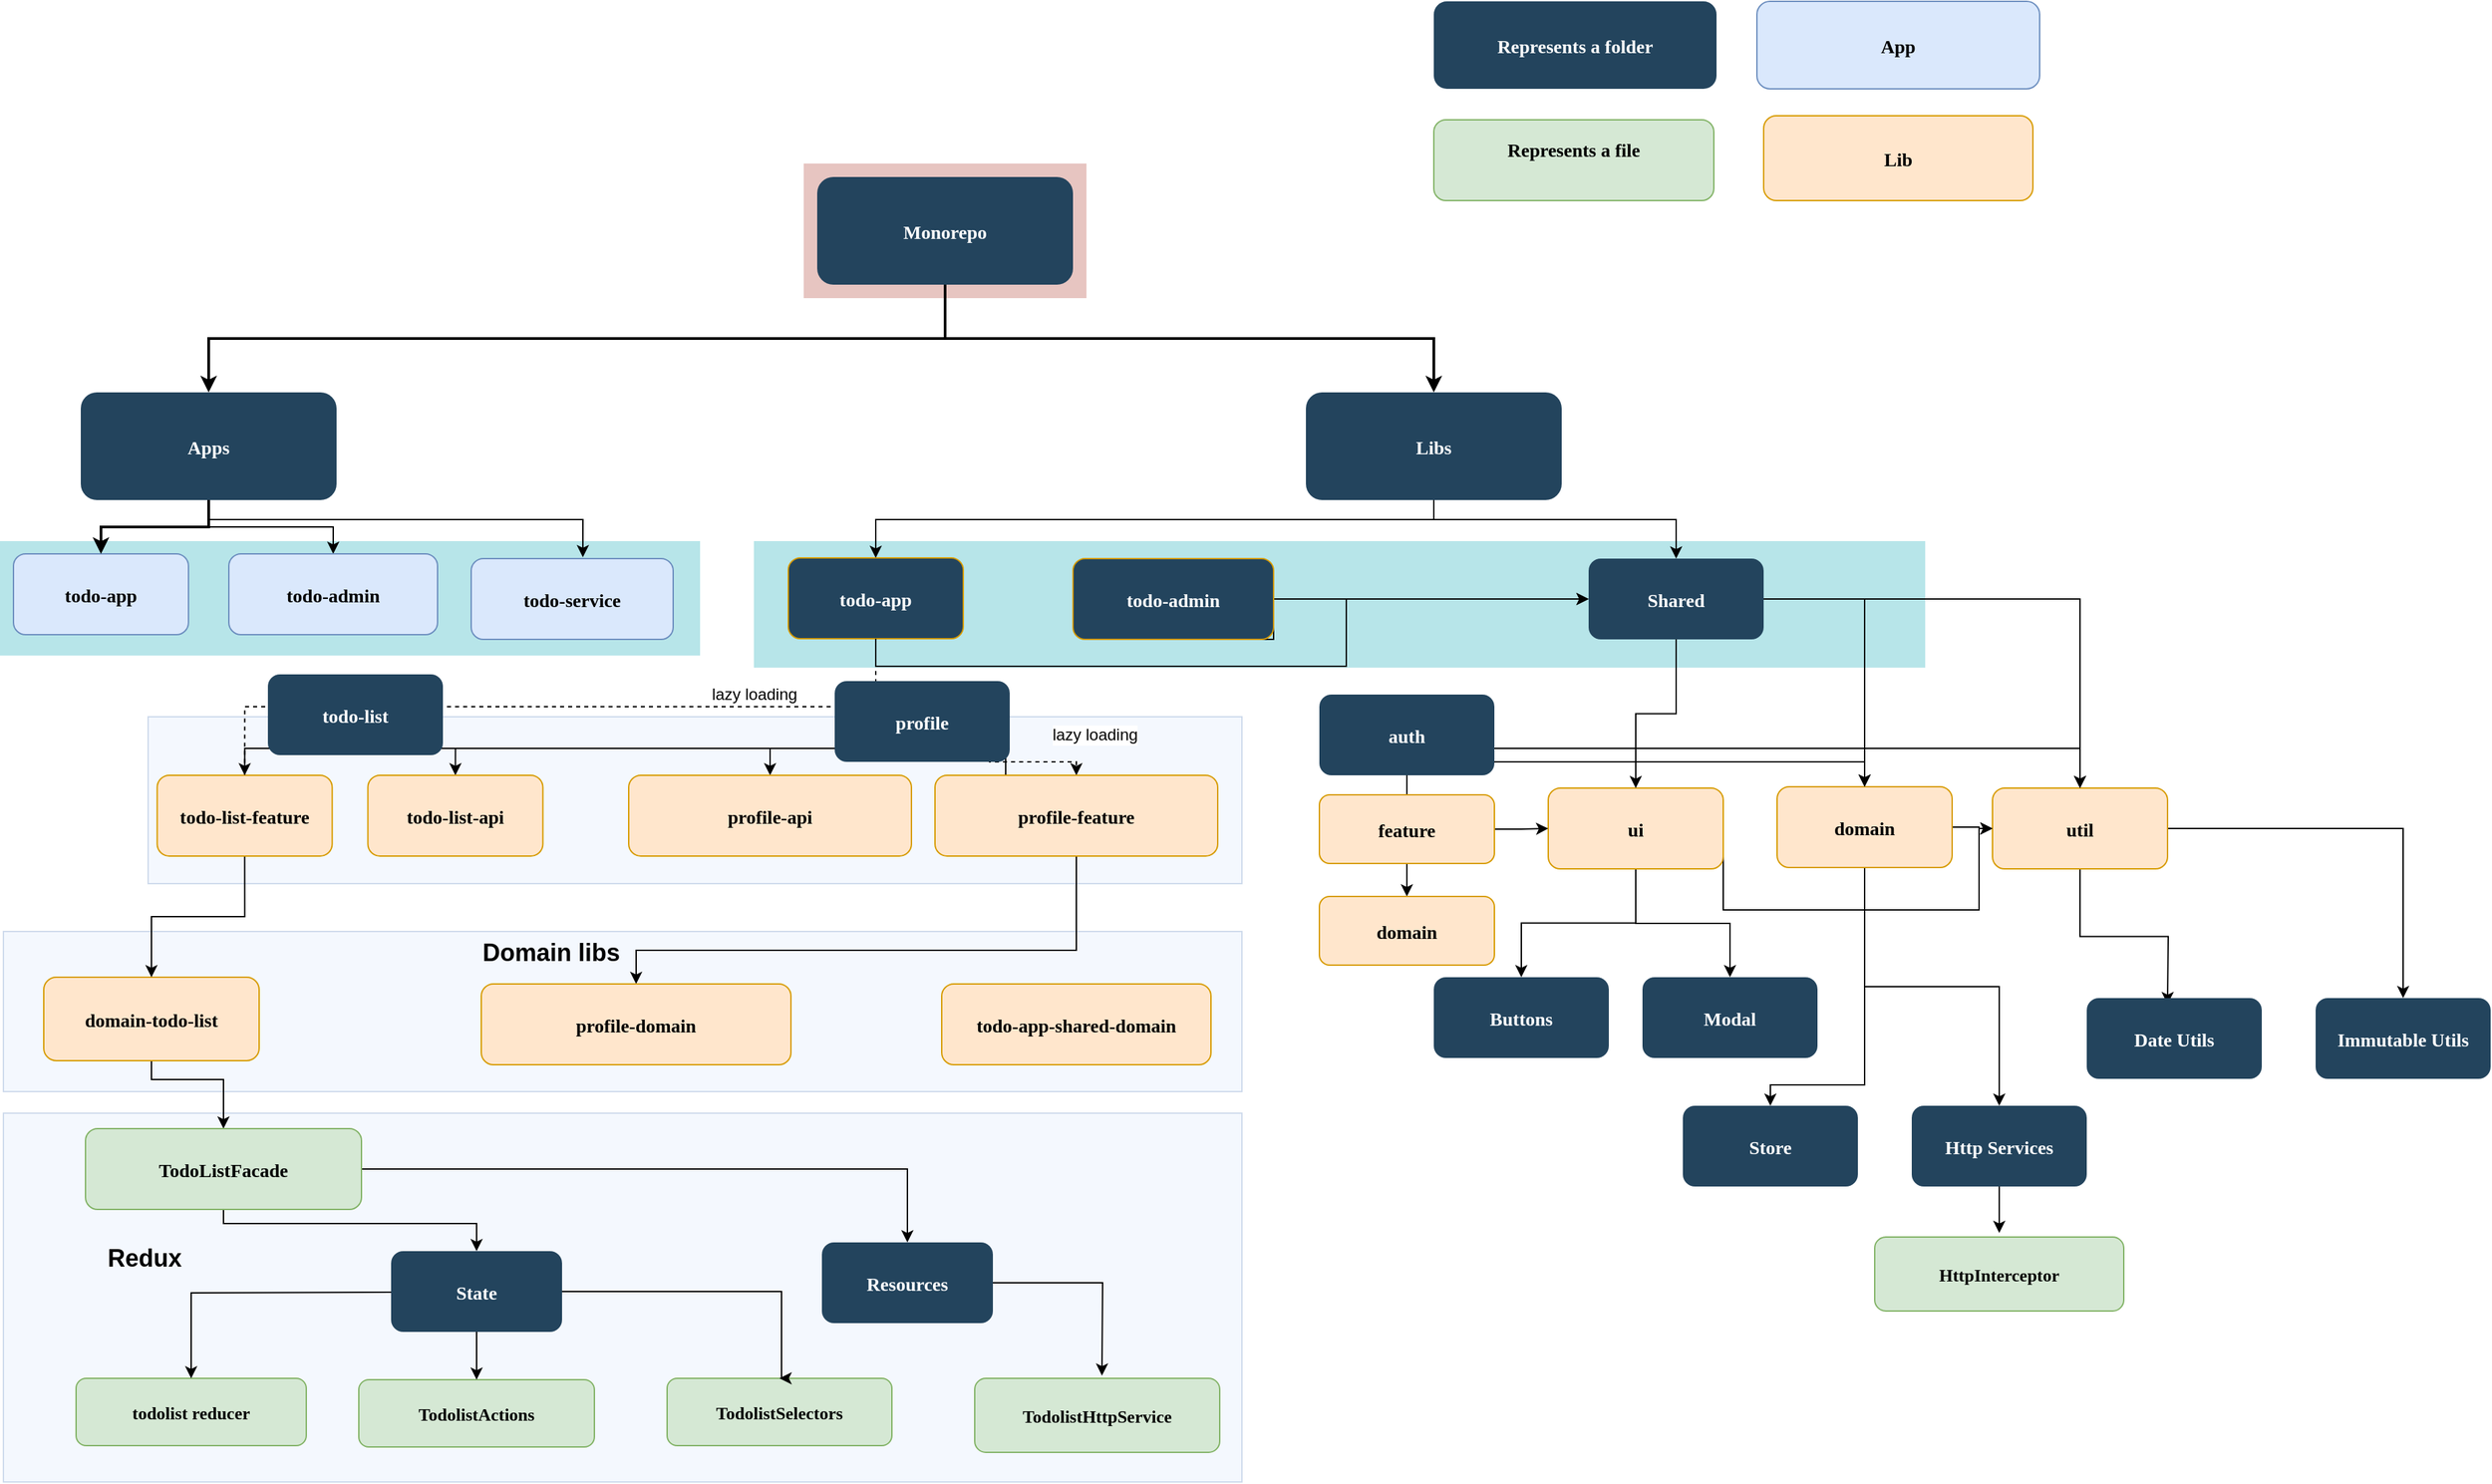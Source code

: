 <mxfile version="22.1.0" type="github">
  <diagram name="Page-1" id="cZp9jSOshoaABNh8flWf">
    <mxGraphModel dx="1779" dy="1174" grid="1" gridSize="10" guides="1" tooltips="1" connect="1" arrows="1" fold="1" page="1" pageScale="1" pageWidth="850" pageHeight="1100" math="0" shadow="0">
      <root>
        <mxCell id="0" />
        <mxCell id="1" parent="0" />
        <mxCell id="4BFQ7S2cintoldXeGL2Z-1" value="" style="fillColor=#dae8fc;strokeColor=#6c8ebf;opacity=30;" vertex="1" parent="1">
          <mxGeometry x="152.5" y="881" width="920" height="274" as="geometry" />
        </mxCell>
        <mxCell id="4BFQ7S2cintoldXeGL2Z-2" value="" style="fillColor=#dae8fc;strokeColor=#6c8ebf;opacity=30;" vertex="1" parent="1">
          <mxGeometry x="152.5" y="746" width="920" height="119" as="geometry" />
        </mxCell>
        <mxCell id="4BFQ7S2cintoldXeGL2Z-3" value="" style="fillColor=#dae8fc;strokeColor=#6c8ebf;opacity=30;" vertex="1" parent="1">
          <mxGeometry x="260" y="586.5" width="812.5" height="124" as="geometry" />
        </mxCell>
        <mxCell id="4BFQ7S2cintoldXeGL2Z-4" value="" style="fillColor=#AE4132;strokeColor=none;opacity=30;" vertex="1" parent="1">
          <mxGeometry x="747" y="175.5" width="210" height="100.0" as="geometry" />
        </mxCell>
        <mxCell id="4BFQ7S2cintoldXeGL2Z-5" value="" style="fillColor=#12AAB5;strokeColor=none;opacity=30;" vertex="1" parent="1">
          <mxGeometry x="710" y="456" width="870" height="94" as="geometry" />
        </mxCell>
        <mxCell id="4BFQ7S2cintoldXeGL2Z-6" value="" style="fillColor=#12AAB5;strokeColor=none;opacity=30;" vertex="1" parent="1">
          <mxGeometry x="150" y="456" width="520" height="85" as="geometry" />
        </mxCell>
        <mxCell id="4BFQ7S2cintoldXeGL2Z-7" value="Monorepo" style="rounded=1;fillColor=#23445D;gradientColor=none;strokeColor=none;fontColor=#FFFFFF;fontStyle=1;fontFamily=Tahoma;fontSize=14" vertex="1" parent="1">
          <mxGeometry x="757" y="185.5" width="190" height="80" as="geometry" />
        </mxCell>
        <mxCell id="4BFQ7S2cintoldXeGL2Z-8" style="edgeStyle=orthogonalEdgeStyle;rounded=0;orthogonalLoop=1;jettySize=auto;html=1;entryX=0.5;entryY=0;entryDx=0;entryDy=0;" edge="1" parent="1" source="4BFQ7S2cintoldXeGL2Z-9" target="4BFQ7S2cintoldXeGL2Z-45">
          <mxGeometry relative="1" as="geometry">
            <Array as="points">
              <mxPoint x="1215" y="440" />
              <mxPoint x="1395" y="440" />
            </Array>
          </mxGeometry>
        </mxCell>
        <mxCell id="4BFQ7S2cintoldXeGL2Z-9" value="Libs" style="rounded=1;fillColor=#23445D;gradientColor=none;strokeColor=none;fontColor=#FFFFFF;fontStyle=1;fontFamily=Tahoma;fontSize=14" vertex="1" parent="1">
          <mxGeometry x="1120" y="345.5" width="190" height="80" as="geometry" />
        </mxCell>
        <mxCell id="4BFQ7S2cintoldXeGL2Z-10" style="edgeStyle=orthogonalEdgeStyle;rounded=0;orthogonalLoop=1;jettySize=auto;html=1;entryX=0.5;entryY=0;entryDx=0;entryDy=0;" edge="1" parent="1" source="4BFQ7S2cintoldXeGL2Z-12" target="4BFQ7S2cintoldXeGL2Z-32">
          <mxGeometry relative="1" as="geometry" />
        </mxCell>
        <mxCell id="4BFQ7S2cintoldXeGL2Z-11" style="edgeStyle=orthogonalEdgeStyle;rounded=0;orthogonalLoop=1;jettySize=auto;html=1;entryX=0.553;entryY=-0.017;entryDx=0;entryDy=0;entryPerimeter=0;" edge="1" parent="1" source="4BFQ7S2cintoldXeGL2Z-12" target="4BFQ7S2cintoldXeGL2Z-31">
          <mxGeometry relative="1" as="geometry">
            <Array as="points">
              <mxPoint x="305" y="440" />
              <mxPoint x="583" y="440" />
            </Array>
          </mxGeometry>
        </mxCell>
        <mxCell id="4BFQ7S2cintoldXeGL2Z-12" value="Apps" style="rounded=1;fillColor=#23445D;gradientColor=none;strokeColor=none;fontColor=#FFFFFF;fontStyle=1;fontFamily=Tahoma;fontSize=14" vertex="1" parent="1">
          <mxGeometry x="210" y="345.5" width="190" height="80" as="geometry" />
        </mxCell>
        <mxCell id="4BFQ7S2cintoldXeGL2Z-13" value="todo-app" style="rounded=1;fillColor=#dae8fc;strokeColor=#6c8ebf;fontStyle=1;fontFamily=Tahoma;fontSize=14" vertex="1" parent="1">
          <mxGeometry x="160" y="465.5" width="130" height="60" as="geometry" />
        </mxCell>
        <mxCell id="4BFQ7S2cintoldXeGL2Z-14" style="edgeStyle=orthogonalEdgeStyle;rounded=0;orthogonalLoop=1;jettySize=auto;html=1;entryX=0.5;entryY=0;entryDx=0;entryDy=0;exitX=0.5;exitY=1;exitDx=0;exitDy=0;strokeColor=#000000;jumpStyle=arc;dashed=1;" edge="1" parent="1" source="4BFQ7S2cintoldXeGL2Z-17" target="4BFQ7S2cintoldXeGL2Z-41">
          <mxGeometry relative="1" as="geometry">
            <Array as="points">
              <mxPoint x="801" y="580" />
              <mxPoint x="885" y="580" />
              <mxPoint x="885" y="620" />
              <mxPoint x="950" y="620" />
            </Array>
          </mxGeometry>
        </mxCell>
        <mxCell id="4BFQ7S2cintoldXeGL2Z-15" value="lazy loading" style="text;html=1;resizable=0;points=[];align=center;verticalAlign=middle;labelBackgroundColor=#ffffff;" vertex="1" connectable="0" parent="4BFQ7S2cintoldXeGL2Z-14">
          <mxGeometry x="0.027" relative="1" as="geometry">
            <mxPoint x="85" y="20" as="offset" />
          </mxGeometry>
        </mxCell>
        <mxCell id="4BFQ7S2cintoldXeGL2Z-16" style="edgeStyle=orthogonalEdgeStyle;rounded=0;orthogonalLoop=1;jettySize=auto;html=1;exitX=0.5;exitY=1;exitDx=0;exitDy=0;entryX=0;entryY=0.5;entryDx=0;entryDy=0;" edge="1" parent="1" source="4BFQ7S2cintoldXeGL2Z-17" target="4BFQ7S2cintoldXeGL2Z-45">
          <mxGeometry relative="1" as="geometry">
            <Array as="points">
              <mxPoint x="801" y="549" />
              <mxPoint x="1150" y="549" />
              <mxPoint x="1150" y="499" />
            </Array>
          </mxGeometry>
        </mxCell>
        <mxCell id="4BFQ7S2cintoldXeGL2Z-17" value="todo-app" style="rounded=1;strokeColor=#d79b00;fontStyle=1;fontFamily=Tahoma;fontSize=14;fillColor=#23445D;fontColor=#FFFFFF;" vertex="1" parent="1">
          <mxGeometry x="735.5" y="468.5" width="130" height="60" as="geometry" />
        </mxCell>
        <mxCell id="4BFQ7S2cintoldXeGL2Z-18" style="edgeStyle=orthogonalEdgeStyle;rounded=0;orthogonalLoop=1;jettySize=auto;html=1;exitX=0.5;exitY=1;exitDx=0;exitDy=0;entryX=0.5;entryY=0;entryDx=0;entryDy=0;" edge="1" parent="1" source="4BFQ7S2cintoldXeGL2Z-19" target="4BFQ7S2cintoldXeGL2Z-59">
          <mxGeometry relative="1" as="geometry">
            <Array as="points">
              <mxPoint x="262.5" y="856" />
              <mxPoint x="316.5" y="856" />
            </Array>
          </mxGeometry>
        </mxCell>
        <mxCell id="4BFQ7S2cintoldXeGL2Z-19" value="domain-todo-list" style="rounded=1;fillColor=#ffe6cc;strokeColor=#d79b00;fontStyle=1;fontFamily=Tahoma;fontSize=14" vertex="1" parent="1">
          <mxGeometry x="182.5" y="780" width="160" height="62" as="geometry" />
        </mxCell>
        <mxCell id="4BFQ7S2cintoldXeGL2Z-20" style="edgeStyle=orthogonalEdgeStyle;rounded=0;orthogonalLoop=1;jettySize=auto;html=1;" edge="1" parent="1" source="4BFQ7S2cintoldXeGL2Z-22">
          <mxGeometry relative="1" as="geometry">
            <mxPoint x="1760" y="800" as="targetPoint" />
          </mxGeometry>
        </mxCell>
        <mxCell id="4BFQ7S2cintoldXeGL2Z-21" style="edgeStyle=orthogonalEdgeStyle;rounded=0;orthogonalLoop=1;jettySize=auto;html=1;entryX=0.5;entryY=0;entryDx=0;entryDy=0;" edge="1" parent="1" source="4BFQ7S2cintoldXeGL2Z-22" target="4BFQ7S2cintoldXeGL2Z-79">
          <mxGeometry relative="1" as="geometry" />
        </mxCell>
        <mxCell id="4BFQ7S2cintoldXeGL2Z-22" value="util" style="rounded=1;fillColor=#ffe6cc;strokeColor=#d79b00;fontStyle=1;fontFamily=Tahoma;fontSize=14" vertex="1" parent="1">
          <mxGeometry x="1630" y="639.5" width="130" height="60" as="geometry" />
        </mxCell>
        <mxCell id="4BFQ7S2cintoldXeGL2Z-23" style="edgeStyle=orthogonalEdgeStyle;rounded=0;orthogonalLoop=1;jettySize=auto;html=1;exitX=1;exitY=0.5;exitDx=0;exitDy=0;entryX=0;entryY=0.5;entryDx=0;entryDy=0;" edge="1" parent="1" source="4BFQ7S2cintoldXeGL2Z-26" target="4BFQ7S2cintoldXeGL2Z-22">
          <mxGeometry relative="1" as="geometry">
            <Array as="points">
              <mxPoint x="1430" y="730" />
              <mxPoint x="1620" y="730" />
              <mxPoint x="1620" y="670" />
            </Array>
          </mxGeometry>
        </mxCell>
        <mxCell id="4BFQ7S2cintoldXeGL2Z-24" style="edgeStyle=orthogonalEdgeStyle;rounded=0;orthogonalLoop=1;jettySize=auto;html=1;exitX=0.5;exitY=1;exitDx=0;exitDy=0;entryX=0.5;entryY=0;entryDx=0;entryDy=0;" edge="1" parent="1" source="4BFQ7S2cintoldXeGL2Z-26" target="4BFQ7S2cintoldXeGL2Z-46">
          <mxGeometry relative="1" as="geometry" />
        </mxCell>
        <mxCell id="4BFQ7S2cintoldXeGL2Z-25" style="edgeStyle=orthogonalEdgeStyle;rounded=0;orthogonalLoop=1;jettySize=auto;html=1;entryX=0.5;entryY=0;entryDx=0;entryDy=0;" edge="1" parent="1" source="4BFQ7S2cintoldXeGL2Z-26" target="4BFQ7S2cintoldXeGL2Z-47">
          <mxGeometry relative="1" as="geometry">
            <Array as="points">
              <mxPoint x="1365" y="740" />
              <mxPoint x="1435" y="740" />
            </Array>
          </mxGeometry>
        </mxCell>
        <mxCell id="4BFQ7S2cintoldXeGL2Z-26" value="ui" style="rounded=1;fillColor=#ffe6cc;strokeColor=#d79b00;fontStyle=1;fontFamily=Tahoma;fontSize=14" vertex="1" parent="1">
          <mxGeometry x="1300" y="639.5" width="130" height="60" as="geometry" />
        </mxCell>
        <mxCell id="4BFQ7S2cintoldXeGL2Z-27" value="" style="edgeStyle=elbowEdgeStyle;elbow=vertical;strokeWidth=2;rounded=0" edge="1" parent="1" source="4BFQ7S2cintoldXeGL2Z-7" target="4BFQ7S2cintoldXeGL2Z-9">
          <mxGeometry x="347" y="225.5" width="100" height="100" as="geometry">
            <mxPoint x="862.0" y="275.5" as="sourcePoint" />
            <mxPoint x="1467.0" y="345.5" as="targetPoint" />
          </mxGeometry>
        </mxCell>
        <mxCell id="4BFQ7S2cintoldXeGL2Z-28" value="" style="edgeStyle=elbowEdgeStyle;elbow=vertical;strokeWidth=2;rounded=0" edge="1" parent="1" source="4BFQ7S2cintoldXeGL2Z-7" target="4BFQ7S2cintoldXeGL2Z-12">
          <mxGeometry x="-23" y="135.5" width="100" height="100" as="geometry">
            <mxPoint x="-23" y="235.5" as="sourcePoint" />
            <mxPoint x="77" y="135.5" as="targetPoint" />
          </mxGeometry>
        </mxCell>
        <mxCell id="4BFQ7S2cintoldXeGL2Z-29" value="" style="edgeStyle=elbowEdgeStyle;elbow=vertical;strokeWidth=2;rounded=0" edge="1" parent="1" source="4BFQ7S2cintoldXeGL2Z-12" target="4BFQ7S2cintoldXeGL2Z-13">
          <mxGeometry x="80" y="145.5" width="100" height="100" as="geometry">
            <mxPoint x="80" y="245.5" as="sourcePoint" />
            <mxPoint x="180" y="145.5" as="targetPoint" />
          </mxGeometry>
        </mxCell>
        <mxCell id="4BFQ7S2cintoldXeGL2Z-30" value="" style="edgeStyle=elbowEdgeStyle;elbow=vertical;strokeWidth=1;rounded=0" edge="1" parent="1" source="4BFQ7S2cintoldXeGL2Z-9" target="4BFQ7S2cintoldXeGL2Z-17">
          <mxGeometry x="535" y="145.5" width="100" height="100" as="geometry">
            <mxPoint x="535" y="245.5" as="sourcePoint" />
            <mxPoint x="635" y="145.5" as="targetPoint" />
            <Array as="points">
              <mxPoint x="1010" y="440" />
            </Array>
          </mxGeometry>
        </mxCell>
        <mxCell id="4BFQ7S2cintoldXeGL2Z-31" value="todo-service" style="rounded=1;fillColor=#dae8fc;strokeColor=#6c8ebf;fontStyle=1;fontFamily=Tahoma;fontSize=14" vertex="1" parent="1">
          <mxGeometry x="500" y="469" width="150" height="60" as="geometry" />
        </mxCell>
        <mxCell id="4BFQ7S2cintoldXeGL2Z-32" value="todo-admin" style="rounded=1;fillColor=#dae8fc;strokeColor=#6c8ebf;fontStyle=1;fontFamily=Tahoma;fontSize=14" vertex="1" parent="1">
          <mxGeometry x="320" y="465.5" width="155" height="60" as="geometry" />
        </mxCell>
        <mxCell id="4BFQ7S2cintoldXeGL2Z-33" style="edgeStyle=orthogonalEdgeStyle;rounded=0;orthogonalLoop=1;jettySize=auto;html=1;exitX=1;exitY=0.5;exitDx=0;exitDy=0;entryX=0;entryY=0.5;entryDx=0;entryDy=0;" edge="1" parent="1" source="4BFQ7S2cintoldXeGL2Z-34" target="4BFQ7S2cintoldXeGL2Z-45">
          <mxGeometry relative="1" as="geometry">
            <Array as="points">
              <mxPoint x="1096" y="529" />
              <mxPoint x="1026" y="529" />
              <mxPoint x="1026" y="499" />
            </Array>
          </mxGeometry>
        </mxCell>
        <mxCell id="4BFQ7S2cintoldXeGL2Z-34" value="todo-admin" style="rounded=1;strokeColor=#d79b00;fontStyle=1;fontFamily=Tahoma;fontSize=14;fontColor=#FFFFFF;fillColor=#23445D;" vertex="1" parent="1">
          <mxGeometry x="947" y="469" width="149" height="60" as="geometry" />
        </mxCell>
        <mxCell id="4BFQ7S2cintoldXeGL2Z-35" style="edgeStyle=orthogonalEdgeStyle;rounded=0;orthogonalLoop=1;jettySize=auto;html=1;entryX=0;entryY=0.5;entryDx=0;entryDy=0;" edge="1" parent="1" source="4BFQ7S2cintoldXeGL2Z-38" target="4BFQ7S2cintoldXeGL2Z-22">
          <mxGeometry relative="1" as="geometry" />
        </mxCell>
        <mxCell id="4BFQ7S2cintoldXeGL2Z-36" style="edgeStyle=orthogonalEdgeStyle;rounded=0;orthogonalLoop=1;jettySize=auto;html=1;entryX=0.5;entryY=0;entryDx=0;entryDy=0;" edge="1" parent="1" source="4BFQ7S2cintoldXeGL2Z-38" target="4BFQ7S2cintoldXeGL2Z-54">
          <mxGeometry relative="1" as="geometry" />
        </mxCell>
        <mxCell id="4BFQ7S2cintoldXeGL2Z-37" style="edgeStyle=orthogonalEdgeStyle;rounded=0;orthogonalLoop=1;jettySize=auto;html=1;entryX=0.5;entryY=0;entryDx=0;entryDy=0;" edge="1" parent="1" source="4BFQ7S2cintoldXeGL2Z-38" target="4BFQ7S2cintoldXeGL2Z-55">
          <mxGeometry relative="1" as="geometry">
            <Array as="points">
              <mxPoint x="1535" y="860" />
              <mxPoint x="1465" y="860" />
            </Array>
          </mxGeometry>
        </mxCell>
        <mxCell id="4BFQ7S2cintoldXeGL2Z-38" value="domain" style="rounded=1;fillColor=#ffe6cc;strokeColor=#d79b00;fontStyle=1;fontFamily=Tahoma;fontSize=14" vertex="1" parent="1">
          <mxGeometry x="1470" y="638.5" width="130" height="60" as="geometry" />
        </mxCell>
        <mxCell id="4BFQ7S2cintoldXeGL2Z-39" style="edgeStyle=orthogonalEdgeStyle;rounded=0;orthogonalLoop=1;jettySize=auto;html=1;exitX=0.5;exitY=1;exitDx=0;exitDy=0;entryX=0.5;entryY=0;entryDx=0;entryDy=0;" edge="1" parent="1" source="4BFQ7S2cintoldXeGL2Z-41" target="4BFQ7S2cintoldXeGL2Z-83">
          <mxGeometry relative="1" as="geometry">
            <Array as="points">
              <mxPoint x="885" y="760" />
              <mxPoint x="730" y="760" />
            </Array>
          </mxGeometry>
        </mxCell>
        <mxCell id="4BFQ7S2cintoldXeGL2Z-40" style="edgeStyle=orthogonalEdgeStyle;rounded=0;orthogonalLoop=1;jettySize=auto;html=1;exitX=0.25;exitY=0;exitDx=0;exitDy=0;entryX=0.5;entryY=0;entryDx=0;entryDy=0;" edge="1" parent="1" source="4BFQ7S2cintoldXeGL2Z-41" target="4BFQ7S2cintoldXeGL2Z-86">
          <mxGeometry relative="1" as="geometry" />
        </mxCell>
        <mxCell id="4BFQ7S2cintoldXeGL2Z-41" value="profile-feature" style="rounded=1;fillColor=#ffe6cc;strokeColor=#d79b00;fontStyle=1;fontFamily=Tahoma;fontSize=14" vertex="1" parent="1">
          <mxGeometry x="844.5" y="630" width="210" height="60" as="geometry" />
        </mxCell>
        <mxCell id="4BFQ7S2cintoldXeGL2Z-42" style="edgeStyle=orthogonalEdgeStyle;rounded=0;orthogonalLoop=1;jettySize=auto;html=1;" edge="1" parent="1" source="4BFQ7S2cintoldXeGL2Z-45" target="4BFQ7S2cintoldXeGL2Z-26">
          <mxGeometry relative="1" as="geometry" />
        </mxCell>
        <mxCell id="4BFQ7S2cintoldXeGL2Z-43" style="edgeStyle=orthogonalEdgeStyle;rounded=0;orthogonalLoop=1;jettySize=auto;html=1;entryX=0.5;entryY=0;entryDx=0;entryDy=0;" edge="1" parent="1" source="4BFQ7S2cintoldXeGL2Z-45" target="4BFQ7S2cintoldXeGL2Z-38">
          <mxGeometry relative="1" as="geometry" />
        </mxCell>
        <mxCell id="4BFQ7S2cintoldXeGL2Z-44" style="edgeStyle=orthogonalEdgeStyle;rounded=0;orthogonalLoop=1;jettySize=auto;html=1;entryX=0.5;entryY=0;entryDx=0;entryDy=0;" edge="1" parent="1" source="4BFQ7S2cintoldXeGL2Z-45" target="4BFQ7S2cintoldXeGL2Z-22">
          <mxGeometry relative="1" as="geometry" />
        </mxCell>
        <mxCell id="4BFQ7S2cintoldXeGL2Z-45" value="Shared" style="rounded=1;fillColor=#23445D;gradientColor=none;strokeColor=none;fontColor=#FFFFFF;fontStyle=1;fontFamily=Tahoma;fontSize=14" vertex="1" parent="1">
          <mxGeometry x="1330" y="469" width="130" height="60" as="geometry" />
        </mxCell>
        <mxCell id="4BFQ7S2cintoldXeGL2Z-46" value="Buttons" style="rounded=1;fillColor=#23445D;gradientColor=none;strokeColor=none;fontColor=#FFFFFF;fontStyle=1;fontFamily=Tahoma;fontSize=14" vertex="1" parent="1">
          <mxGeometry x="1215" y="780" width="130" height="60" as="geometry" />
        </mxCell>
        <mxCell id="4BFQ7S2cintoldXeGL2Z-47" value="Modal" style="rounded=1;fillColor=#23445D;gradientColor=none;strokeColor=none;fontColor=#FFFFFF;fontStyle=1;fontFamily=Tahoma;fontSize=14" vertex="1" parent="1">
          <mxGeometry x="1370" y="780" width="130" height="60" as="geometry" />
        </mxCell>
        <mxCell id="4BFQ7S2cintoldXeGL2Z-48" style="edgeStyle=orthogonalEdgeStyle;rounded=0;orthogonalLoop=1;jettySize=auto;html=1;entryX=0;entryY=0.5;entryDx=0;entryDy=0;" edge="1" parent="1" source="4BFQ7S2cintoldXeGL2Z-52" target="4BFQ7S2cintoldXeGL2Z-26">
          <mxGeometry relative="1" as="geometry" />
        </mxCell>
        <mxCell id="4BFQ7S2cintoldXeGL2Z-49" style="edgeStyle=orthogonalEdgeStyle;rounded=0;orthogonalLoop=1;jettySize=auto;html=1;entryX=0.5;entryY=0;entryDx=0;entryDy=0;" edge="1" parent="1" source="4BFQ7S2cintoldXeGL2Z-52" target="4BFQ7S2cintoldXeGL2Z-38">
          <mxGeometry relative="1" as="geometry">
            <Array as="points">
              <mxPoint x="1195" y="620" />
              <mxPoint x="1535" y="620" />
            </Array>
          </mxGeometry>
        </mxCell>
        <mxCell id="4BFQ7S2cintoldXeGL2Z-50" style="edgeStyle=orthogonalEdgeStyle;rounded=0;orthogonalLoop=1;jettySize=auto;html=1;entryX=0.5;entryY=0;entryDx=0;entryDy=0;" edge="1" parent="1" source="4BFQ7S2cintoldXeGL2Z-88" target="4BFQ7S2cintoldXeGL2Z-22">
          <mxGeometry relative="1" as="geometry">
            <Array as="points">
              <mxPoint x="1195" y="610" />
              <mxPoint x="1695" y="610" />
            </Array>
          </mxGeometry>
        </mxCell>
        <mxCell id="4BFQ7S2cintoldXeGL2Z-51" style="edgeStyle=orthogonalEdgeStyle;rounded=0;orthogonalLoop=1;jettySize=auto;html=1;exitX=0.5;exitY=1;exitDx=0;exitDy=0;entryX=0.5;entryY=0;entryDx=0;entryDy=0;fontColor=#FFFFFF;" edge="1" parent="1" source="4BFQ7S2cintoldXeGL2Z-52" target="4BFQ7S2cintoldXeGL2Z-85">
          <mxGeometry relative="1" as="geometry" />
        </mxCell>
        <mxCell id="4BFQ7S2cintoldXeGL2Z-52" value="feature" style="rounded=1;fillColor=#ffe6cc;strokeColor=#d79b00;fontStyle=1;fontFamily=Tahoma;fontSize=14" vertex="1" parent="1">
          <mxGeometry x="1130" y="644.5" width="130" height="51" as="geometry" />
        </mxCell>
        <mxCell id="4BFQ7S2cintoldXeGL2Z-53" style="edgeStyle=orthogonalEdgeStyle;rounded=0;orthogonalLoop=1;jettySize=auto;html=1;fontSize=17;" edge="1" parent="1" source="4BFQ7S2cintoldXeGL2Z-54">
          <mxGeometry relative="1" as="geometry">
            <mxPoint x="1635" y="970" as="targetPoint" />
          </mxGeometry>
        </mxCell>
        <mxCell id="4BFQ7S2cintoldXeGL2Z-54" value="Http Services" style="rounded=1;fillColor=#23445D;gradientColor=none;strokeColor=none;fontColor=#FFFFFF;fontStyle=1;fontFamily=Tahoma;fontSize=14" vertex="1" parent="1">
          <mxGeometry x="1570" y="875.5" width="130" height="60" as="geometry" />
        </mxCell>
        <mxCell id="4BFQ7S2cintoldXeGL2Z-55" value="Store" style="rounded=1;fillColor=#23445D;gradientColor=none;strokeColor=none;fontColor=#FFFFFF;fontStyle=1;fontFamily=Tahoma;fontSize=14" vertex="1" parent="1">
          <mxGeometry x="1400" y="875.5" width="130" height="60" as="geometry" />
        </mxCell>
        <mxCell id="4BFQ7S2cintoldXeGL2Z-56" value="Date Utils" style="rounded=1;fillColor=#23445D;gradientColor=none;strokeColor=none;fontColor=#FFFFFF;fontStyle=1;fontFamily=Tahoma;fontSize=14" vertex="1" parent="1">
          <mxGeometry x="1700" y="795.5" width="130" height="60" as="geometry" />
        </mxCell>
        <mxCell id="4BFQ7S2cintoldXeGL2Z-57" style="edgeStyle=orthogonalEdgeStyle;rounded=0;orthogonalLoop=1;jettySize=auto;html=1;exitX=0.5;exitY=1;exitDx=0;exitDy=0;fontSize=13;entryX=0.5;entryY=0;entryDx=0;entryDy=0;" edge="1" parent="1" source="4BFQ7S2cintoldXeGL2Z-59" target="4BFQ7S2cintoldXeGL2Z-70">
          <mxGeometry relative="1" as="geometry">
            <mxPoint x="511.5" y="983" as="targetPoint" />
            <Array as="points">
              <mxPoint x="317.5" y="963" />
              <mxPoint x="505.5" y="963" />
            </Array>
          </mxGeometry>
        </mxCell>
        <mxCell id="4BFQ7S2cintoldXeGL2Z-58" style="edgeStyle=orthogonalEdgeStyle;rounded=0;orthogonalLoop=1;jettySize=auto;html=1;entryX=0.5;entryY=0;entryDx=0;entryDy=0;fontSize=13;" edge="1" parent="1" source="4BFQ7S2cintoldXeGL2Z-59" target="4BFQ7S2cintoldXeGL2Z-72">
          <mxGeometry relative="1" as="geometry" />
        </mxCell>
        <mxCell id="4BFQ7S2cintoldXeGL2Z-59" value="TodoListFacade" style="rounded=1;fillColor=#d5e8d4;strokeColor=#82b366;fontStyle=1;fontFamily=Tahoma;fontSize=14" vertex="1" parent="1">
          <mxGeometry x="213.5" y="892.5" width="205" height="60" as="geometry" />
        </mxCell>
        <mxCell id="4BFQ7S2cintoldXeGL2Z-60" value="todolist reducer" style="rounded=1;fillColor=#d5e8d4;strokeColor=#82b366;fontStyle=1;fontFamily=Tahoma;fontSize=13;" vertex="1" parent="1">
          <mxGeometry x="206.5" y="1078" width="171" height="50" as="geometry" />
        </mxCell>
        <mxCell id="4BFQ7S2cintoldXeGL2Z-61" value="TodolistActions" style="rounded=1;fillColor=#d5e8d4;strokeColor=#82b366;fontStyle=1;fontFamily=Tahoma;fontSize=13;" vertex="1" parent="1">
          <mxGeometry x="416.5" y="1079" width="175" height="50" as="geometry" />
        </mxCell>
        <mxCell id="4BFQ7S2cintoldXeGL2Z-62" value="TodolistSelectors" style="rounded=1;fillColor=#d5e8d4;strokeColor=#82b366;fontStyle=1;fontFamily=Tahoma;fontSize=13;" vertex="1" parent="1">
          <mxGeometry x="645.5" y="1078" width="167" height="50" as="geometry" />
        </mxCell>
        <mxCell id="4BFQ7S2cintoldXeGL2Z-63" value="TodolistHttpService" style="rounded=1;fillColor=#d5e8d4;strokeColor=#82b366;fontStyle=1;fontFamily=Tahoma;fontSize=13;" vertex="1" parent="1">
          <mxGeometry x="874" y="1078" width="182" height="55" as="geometry" />
        </mxCell>
        <mxCell id="4BFQ7S2cintoldXeGL2Z-64" value="&lt;font style=&quot;font-size: 18px&quot;&gt;Redux&lt;/font&gt;" style="text;strokeColor=none;fillColor=none;html=1;fontSize=24;fontStyle=1;verticalAlign=middle;align=center;" vertex="1" parent="1">
          <mxGeometry x="206.5" y="967" width="100" height="40" as="geometry" />
        </mxCell>
        <mxCell id="4BFQ7S2cintoldXeGL2Z-65" value="Represents a file&#xa;" style="rounded=1;fillColor=#d5e8d4;strokeColor=#82b366;fontStyle=1;fontFamily=Tahoma;fontSize=14" vertex="1" parent="1">
          <mxGeometry x="1215" y="143" width="208" height="60" as="geometry" />
        </mxCell>
        <mxCell id="4BFQ7S2cintoldXeGL2Z-66" value="Represents a folder" style="rounded=1;fillColor=#23445D;gradientColor=none;strokeColor=none;fontColor=#FFFFFF;fontStyle=1;fontFamily=Tahoma;fontSize=14" vertex="1" parent="1">
          <mxGeometry x="1215" y="55" width="210" height="65" as="geometry" />
        </mxCell>
        <mxCell id="4BFQ7S2cintoldXeGL2Z-67" style="edgeStyle=orthogonalEdgeStyle;rounded=0;orthogonalLoop=1;jettySize=auto;html=1;entryX=0.5;entryY=0;entryDx=0;entryDy=0;fontSize=13;" edge="1" parent="1" target="4BFQ7S2cintoldXeGL2Z-60">
          <mxGeometry relative="1" as="geometry">
            <mxPoint x="440.5" y="1014" as="sourcePoint" />
          </mxGeometry>
        </mxCell>
        <mxCell id="4BFQ7S2cintoldXeGL2Z-68" style="edgeStyle=orthogonalEdgeStyle;rounded=0;orthogonalLoop=1;jettySize=auto;html=1;entryX=0.5;entryY=0;entryDx=0;entryDy=0;fontSize=13;" edge="1" parent="1" source="4BFQ7S2cintoldXeGL2Z-70" target="4BFQ7S2cintoldXeGL2Z-61">
          <mxGeometry relative="1" as="geometry" />
        </mxCell>
        <mxCell id="4BFQ7S2cintoldXeGL2Z-69" style="edgeStyle=orthogonalEdgeStyle;rounded=0;orthogonalLoop=1;jettySize=auto;html=1;entryX=0.5;entryY=0;entryDx=0;entryDy=0;fontSize=13;" edge="1" parent="1" source="4BFQ7S2cintoldXeGL2Z-70" target="4BFQ7S2cintoldXeGL2Z-62">
          <mxGeometry relative="1" as="geometry">
            <Array as="points">
              <mxPoint x="730.5" y="1014" />
            </Array>
          </mxGeometry>
        </mxCell>
        <mxCell id="4BFQ7S2cintoldXeGL2Z-70" value="State" style="rounded=1;fillColor=#23445D;gradientColor=none;strokeColor=none;fontColor=#FFFFFF;fontStyle=1;fontFamily=Tahoma;fontSize=14" vertex="1" parent="1">
          <mxGeometry x="440.5" y="983.5" width="127" height="60" as="geometry" />
        </mxCell>
        <mxCell id="4BFQ7S2cintoldXeGL2Z-71" style="edgeStyle=orthogonalEdgeStyle;rounded=0;orthogonalLoop=1;jettySize=auto;html=1;entryX=0.5;entryY=0;entryDx=0;entryDy=0;fontSize=13;" edge="1" parent="1" source="4BFQ7S2cintoldXeGL2Z-72">
          <mxGeometry relative="1" as="geometry">
            <mxPoint x="968.5" y="1076" as="targetPoint" />
          </mxGeometry>
        </mxCell>
        <mxCell id="4BFQ7S2cintoldXeGL2Z-72" value="Resources" style="rounded=1;fillColor=#23445D;gradientColor=none;strokeColor=none;fontColor=#FFFFFF;fontStyle=1;fontFamily=Tahoma;fontSize=14" vertex="1" parent="1">
          <mxGeometry x="760.5" y="977" width="127" height="60" as="geometry" />
        </mxCell>
        <mxCell id="4BFQ7S2cintoldXeGL2Z-73" style="edgeStyle=orthogonalEdgeStyle;rounded=0;orthogonalLoop=1;jettySize=auto;html=1;exitX=0.5;exitY=1;exitDx=0;exitDy=0;entryX=0.5;entryY=0;entryDx=0;entryDy=0;" edge="1" parent="1" source="4BFQ7S2cintoldXeGL2Z-75" target="4BFQ7S2cintoldXeGL2Z-19">
          <mxGeometry relative="1" as="geometry" />
        </mxCell>
        <mxCell id="4BFQ7S2cintoldXeGL2Z-74" style="edgeStyle=orthogonalEdgeStyle;rounded=0;orthogonalLoop=1;jettySize=auto;html=1;exitX=0.5;exitY=0;exitDx=0;exitDy=0;entryX=0.5;entryY=0;entryDx=0;entryDy=0;" edge="1" parent="1" source="4BFQ7S2cintoldXeGL2Z-75" target="4BFQ7S2cintoldXeGL2Z-87">
          <mxGeometry relative="1" as="geometry" />
        </mxCell>
        <mxCell id="4BFQ7S2cintoldXeGL2Z-75" value="todo-list-feature" style="rounded=1;fillColor=#ffe6cc;strokeColor=#d79b00;fontStyle=1;fontFamily=Tahoma;fontSize=14" vertex="1" parent="1">
          <mxGeometry x="266.75" y="630" width="130" height="60" as="geometry" />
        </mxCell>
        <mxCell id="4BFQ7S2cintoldXeGL2Z-76" value="Lib" style="rounded=1;fillColor=#ffe6cc;strokeColor=#d79b00;fontStyle=1;fontFamily=Tahoma;fontSize=14" vertex="1" parent="1">
          <mxGeometry x="1460" y="140" width="200" height="63" as="geometry" />
        </mxCell>
        <mxCell id="4BFQ7S2cintoldXeGL2Z-77" value="App" style="rounded=1;fillColor=#dae8fc;strokeColor=#6c8ebf;fontStyle=1;fontFamily=Tahoma;fontSize=14" vertex="1" parent="1">
          <mxGeometry x="1455" y="55" width="210" height="65" as="geometry" />
        </mxCell>
        <mxCell id="4BFQ7S2cintoldXeGL2Z-78" value="HttpInterceptor" style="rounded=1;fillColor=#d5e8d4;strokeColor=#82b366;fontStyle=1;fontFamily=Tahoma;fontSize=13;" vertex="1" parent="1">
          <mxGeometry x="1542.5" y="973" width="185" height="55" as="geometry" />
        </mxCell>
        <mxCell id="4BFQ7S2cintoldXeGL2Z-79" value="Immutable Utils" style="rounded=1;fillColor=#23445D;gradientColor=none;strokeColor=none;fontColor=#FFFFFF;fontStyle=1;fontFamily=Tahoma;fontSize=14" vertex="1" parent="1">
          <mxGeometry x="1870" y="795.5" width="130" height="60" as="geometry" />
        </mxCell>
        <mxCell id="4BFQ7S2cintoldXeGL2Z-80" value="&lt;font style=&quot;font-size: 18px&quot;&gt;Domain libs&lt;/font&gt;" style="text;html=1;fontSize=24;fontStyle=1;verticalAlign=middle;align=center;" vertex="1" parent="1">
          <mxGeometry x="508.75" y="740" width="100" height="40" as="geometry" />
        </mxCell>
        <mxCell id="4BFQ7S2cintoldXeGL2Z-81" style="edgeStyle=orthogonalEdgeStyle;rounded=0;orthogonalLoop=1;jettySize=auto;html=1;exitX=0.5;exitY=1;exitDx=0;exitDy=0;entryX=0.5;entryY=0;entryDx=0;entryDy=0;jumpStyle=none;strokeColor=#000000;dashed=1;" edge="1" parent="1" source="4BFQ7S2cintoldXeGL2Z-17" target="4BFQ7S2cintoldXeGL2Z-75">
          <mxGeometry relative="1" as="geometry">
            <mxPoint x="801" y="529" as="sourcePoint" />
            <mxPoint x="670" y="669" as="targetPoint" />
            <Array as="points">
              <mxPoint x="801" y="579" />
              <mxPoint x="332" y="579" />
            </Array>
          </mxGeometry>
        </mxCell>
        <mxCell id="4BFQ7S2cintoldXeGL2Z-82" value="lazy loading" style="text;html=1;resizable=0;points=[];align=center;verticalAlign=middle;labelBackgroundColor=#ffffff;" vertex="1" connectable="0" parent="4BFQ7S2cintoldXeGL2Z-81">
          <mxGeometry x="-0.632" y="-1" relative="1" as="geometry">
            <mxPoint x="-36" y="-8" as="offset" />
          </mxGeometry>
        </mxCell>
        <mxCell id="4BFQ7S2cintoldXeGL2Z-83" value="profile-domain" style="rounded=1;fillColor=#ffe6cc;strokeColor=#d79b00;fontStyle=1;fontFamily=Tahoma;fontSize=14" vertex="1" parent="1">
          <mxGeometry x="507.5" y="785" width="230" height="60" as="geometry" />
        </mxCell>
        <mxCell id="4BFQ7S2cintoldXeGL2Z-84" value="todo-app-shared-domain" style="rounded=1;fillColor=#ffe6cc;strokeColor=#d79b00;fontStyle=1;fontFamily=Tahoma;fontSize=14" vertex="1" parent="1">
          <mxGeometry x="849.5" y="785" width="200" height="60" as="geometry" />
        </mxCell>
        <mxCell id="4BFQ7S2cintoldXeGL2Z-85" value="domain" style="rounded=1;fillColor=#ffe6cc;strokeColor=#d79b00;fontStyle=1;fontFamily=Tahoma;fontSize=14" vertex="1" parent="1">
          <mxGeometry x="1130" y="720" width="130" height="51" as="geometry" />
        </mxCell>
        <mxCell id="4BFQ7S2cintoldXeGL2Z-86" value="todo-list-api" style="rounded=1;fillColor=#ffe6cc;strokeColor=#d79b00;fontStyle=1;fontFamily=Tahoma;fontSize=14" vertex="1" parent="1">
          <mxGeometry x="423.25" y="630" width="130" height="60" as="geometry" />
        </mxCell>
        <mxCell id="4BFQ7S2cintoldXeGL2Z-87" value="profile-api" style="rounded=1;fillColor=#ffe6cc;strokeColor=#d79b00;fontStyle=1;fontFamily=Tahoma;fontSize=14" vertex="1" parent="1">
          <mxGeometry x="617" y="630" width="210" height="60" as="geometry" />
        </mxCell>
        <mxCell id="4BFQ7S2cintoldXeGL2Z-88" value="auth" style="rounded=1;fillColor=#23445D;gradientColor=none;strokeColor=none;fontColor=#FFFFFF;fontStyle=1;fontFamily=Tahoma;fontSize=14" vertex="1" parent="1">
          <mxGeometry x="1130" y="570" width="130" height="60" as="geometry" />
        </mxCell>
        <mxCell id="4BFQ7S2cintoldXeGL2Z-89" value="todo-list" style="rounded=1;fillColor=#23445D;gradientColor=none;strokeColor=none;fontColor=#FFFFFF;fontStyle=1;fontFamily=Tahoma;fontSize=14" vertex="1" parent="1">
          <mxGeometry x="349" y="555" width="130" height="60" as="geometry" />
        </mxCell>
        <mxCell id="4BFQ7S2cintoldXeGL2Z-90" value="profile" style="rounded=1;fillColor=#23445D;gradientColor=none;strokeColor=none;fontColor=#FFFFFF;fontStyle=1;fontFamily=Tahoma;fontSize=14" vertex="1" parent="1">
          <mxGeometry x="770" y="560" width="130" height="60" as="geometry" />
        </mxCell>
      </root>
    </mxGraphModel>
  </diagram>
</mxfile>
